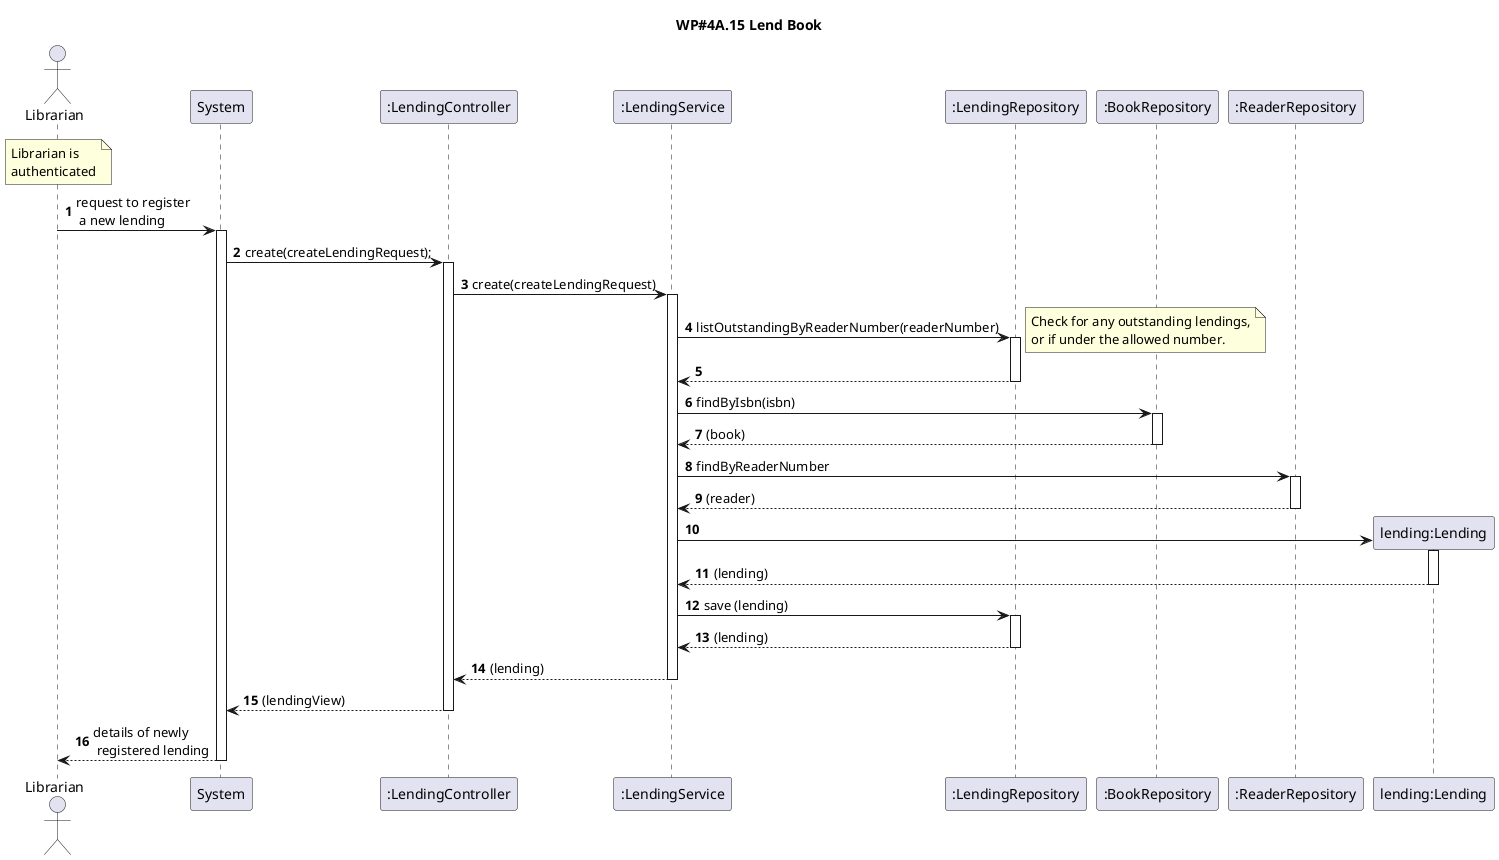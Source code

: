 @startuml
'https://plantuml.com/sequence-diagram
autoactivate on
autonumber

title WP#4A.15 Lend Book

actor "Librarian" as Librarian
participant "System" as System
participant ":LendingController" as Ctrl
participant ":LendingService" as LendingService
participant ":LendingRepository" as LendingRepo
participant ":BookRepository" as BookRepo
participant ":ReaderRepository" as ReaderRepo

note over Librarian : Librarian is\nauthenticated

Librarian -> System: request to register\n a new lending

System -> Ctrl: create(createLendingRequest);

Ctrl -> LendingService: create(createLendingRequest)
LendingService -> LendingRepo: listOutstandingByReaderNumber(readerNumber)
note right
    Check for any outstanding lendings,
    or if under the allowed number.
end note
LendingRepo --> LendingService
LendingService -> BookRepo: findByIsbn(isbn)
BookRepo --> LendingService: (book)
LendingService -> ReaderRepo:findByReaderNumber
ReaderRepo --> LendingService: (reader)
create Lending as "lending:Lending"
LendingService -> Lending
Lending --> LendingService: (lending)
LendingService -> LendingRepo: save (lending)
LendingRepo --> LendingService: (lending)
LendingService --> Ctrl: (lending)
Ctrl --> System: (lendingView)
System --> Librarian: details of newly\n registered lending

@enduml
